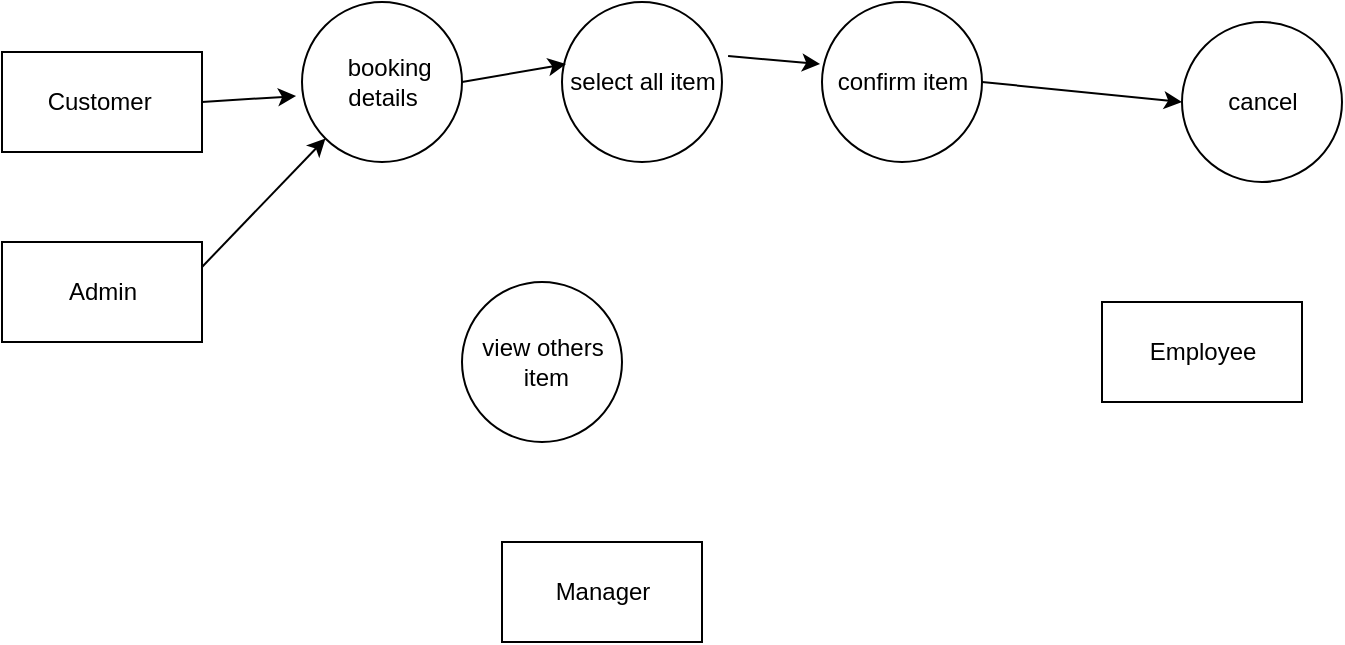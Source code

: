 <mxfile version="14.9.5" type="github">
  <diagram id="wLTe-n7V8-bOQC7yIqFk" name="Page-1">
    <mxGraphModel dx="854" dy="411" grid="1" gridSize="10" guides="1" tooltips="1" connect="1" arrows="1" fold="1" page="1" pageScale="1" pageWidth="850" pageHeight="1100" math="0" shadow="0">
      <root>
        <mxCell id="0" />
        <mxCell id="1" parent="0" />
        <mxCell id="CTJG808HQMyNMA1LAgH--1" value="view others&lt;br&gt;&amp;nbsp;item" style="shape=ellipse;html=1;dashed=0;whitespace=wrap;aspect=fixed;perimeter=ellipsePerimeter;" vertex="1" parent="1">
          <mxGeometry x="290" y="220" width="80" height="80" as="geometry" />
        </mxCell>
        <mxCell id="CTJG808HQMyNMA1LAgH--2" value="cancel" style="shape=ellipse;html=1;dashed=0;whitespace=wrap;aspect=fixed;perimeter=ellipsePerimeter;" vertex="1" parent="1">
          <mxGeometry x="650" y="90" width="80" height="80" as="geometry" />
        </mxCell>
        <mxCell id="CTJG808HQMyNMA1LAgH--3" value="confirm item" style="shape=ellipse;html=1;dashed=0;whitespace=wrap;aspect=fixed;perimeter=ellipsePerimeter;" vertex="1" parent="1">
          <mxGeometry x="470" y="80" width="80" height="80" as="geometry" />
        </mxCell>
        <mxCell id="CTJG808HQMyNMA1LAgH--4" value="select all item" style="shape=ellipse;html=1;dashed=0;whitespace=wrap;aspect=fixed;perimeter=ellipsePerimeter;" vertex="1" parent="1">
          <mxGeometry x="340" y="80" width="80" height="80" as="geometry" />
        </mxCell>
        <mxCell id="CTJG808HQMyNMA1LAgH--5" value="&amp;nbsp; booking&lt;br&gt;details" style="shape=ellipse;html=1;dashed=0;whitespace=wrap;aspect=fixed;perimeter=ellipsePerimeter;" vertex="1" parent="1">
          <mxGeometry x="210" y="80" width="80" height="80" as="geometry" />
        </mxCell>
        <mxCell id="CTJG808HQMyNMA1LAgH--6" value="Manager" style="html=1;dashed=0;whitespace=wrap;" vertex="1" parent="1">
          <mxGeometry x="310" y="350" width="100" height="50" as="geometry" />
        </mxCell>
        <mxCell id="CTJG808HQMyNMA1LAgH--7" value="Employee" style="html=1;dashed=0;whitespace=wrap;" vertex="1" parent="1">
          <mxGeometry x="610" y="230" width="100" height="50" as="geometry" />
        </mxCell>
        <mxCell id="CTJG808HQMyNMA1LAgH--8" value="Admin" style="html=1;dashed=0;whitespace=wrap;" vertex="1" parent="1">
          <mxGeometry x="60" y="200" width="100" height="50" as="geometry" />
        </mxCell>
        <mxCell id="CTJG808HQMyNMA1LAgH--9" value="Customer&amp;nbsp;" style="html=1;dashed=0;whitespace=wrap;" vertex="1" parent="1">
          <mxGeometry x="60" y="105" width="100" height="50" as="geometry" />
        </mxCell>
        <mxCell id="CTJG808HQMyNMA1LAgH--10" value="" style="endArrow=classic;html=1;entryX=0;entryY=1;entryDx=0;entryDy=0;exitX=1;exitY=0.25;exitDx=0;exitDy=0;" edge="1" parent="1" source="CTJG808HQMyNMA1LAgH--8" target="CTJG808HQMyNMA1LAgH--5">
          <mxGeometry width="50" height="50" relative="1" as="geometry">
            <mxPoint x="160" y="220" as="sourcePoint" />
            <mxPoint x="210" y="170" as="targetPoint" />
          </mxGeometry>
        </mxCell>
        <mxCell id="CTJG808HQMyNMA1LAgH--11" value="" style="endArrow=classic;html=1;entryX=-0.037;entryY=0.588;entryDx=0;entryDy=0;exitX=1;exitY=0.5;exitDx=0;exitDy=0;entryPerimeter=0;" edge="1" parent="1" source="CTJG808HQMyNMA1LAgH--9" target="CTJG808HQMyNMA1LAgH--5">
          <mxGeometry width="50" height="50" relative="1" as="geometry">
            <mxPoint x="160" y="144.22" as="sourcePoint" />
            <mxPoint x="221.716" y="80.004" as="targetPoint" />
          </mxGeometry>
        </mxCell>
        <mxCell id="CTJG808HQMyNMA1LAgH--12" value="" style="endArrow=classic;html=1;exitX=1;exitY=0.5;exitDx=0;exitDy=0;entryX=0.025;entryY=0.388;entryDx=0;entryDy=0;entryPerimeter=0;" edge="1" parent="1" source="CTJG808HQMyNMA1LAgH--5" target="CTJG808HQMyNMA1LAgH--4">
          <mxGeometry width="50" height="50" relative="1" as="geometry">
            <mxPoint x="290" y="121.48" as="sourcePoint" />
            <mxPoint x="337" y="119" as="targetPoint" />
          </mxGeometry>
        </mxCell>
        <mxCell id="CTJG808HQMyNMA1LAgH--13" value="" style="endArrow=classic;html=1;exitX=1.038;exitY=0.338;exitDx=0;exitDy=0;exitPerimeter=0;entryX=-0.012;entryY=0.388;entryDx=0;entryDy=0;entryPerimeter=0;" edge="1" parent="1" source="CTJG808HQMyNMA1LAgH--4" target="CTJG808HQMyNMA1LAgH--3">
          <mxGeometry width="50" height="50" relative="1" as="geometry">
            <mxPoint x="420" y="122.96" as="sourcePoint" />
            <mxPoint x="467" y="120" as="targetPoint" />
          </mxGeometry>
        </mxCell>
        <mxCell id="CTJG808HQMyNMA1LAgH--14" value="" style="endArrow=classic;html=1;entryX=0;entryY=0.5;entryDx=0;entryDy=0;exitX=1;exitY=0.5;exitDx=0;exitDy=0;" edge="1" parent="1" source="CTJG808HQMyNMA1LAgH--3" target="CTJG808HQMyNMA1LAgH--2">
          <mxGeometry width="50" height="50" relative="1" as="geometry">
            <mxPoint x="550" y="122.96" as="sourcePoint" />
            <mxPoint x="597.04" y="120.0" as="targetPoint" />
          </mxGeometry>
        </mxCell>
      </root>
    </mxGraphModel>
  </diagram>
</mxfile>
